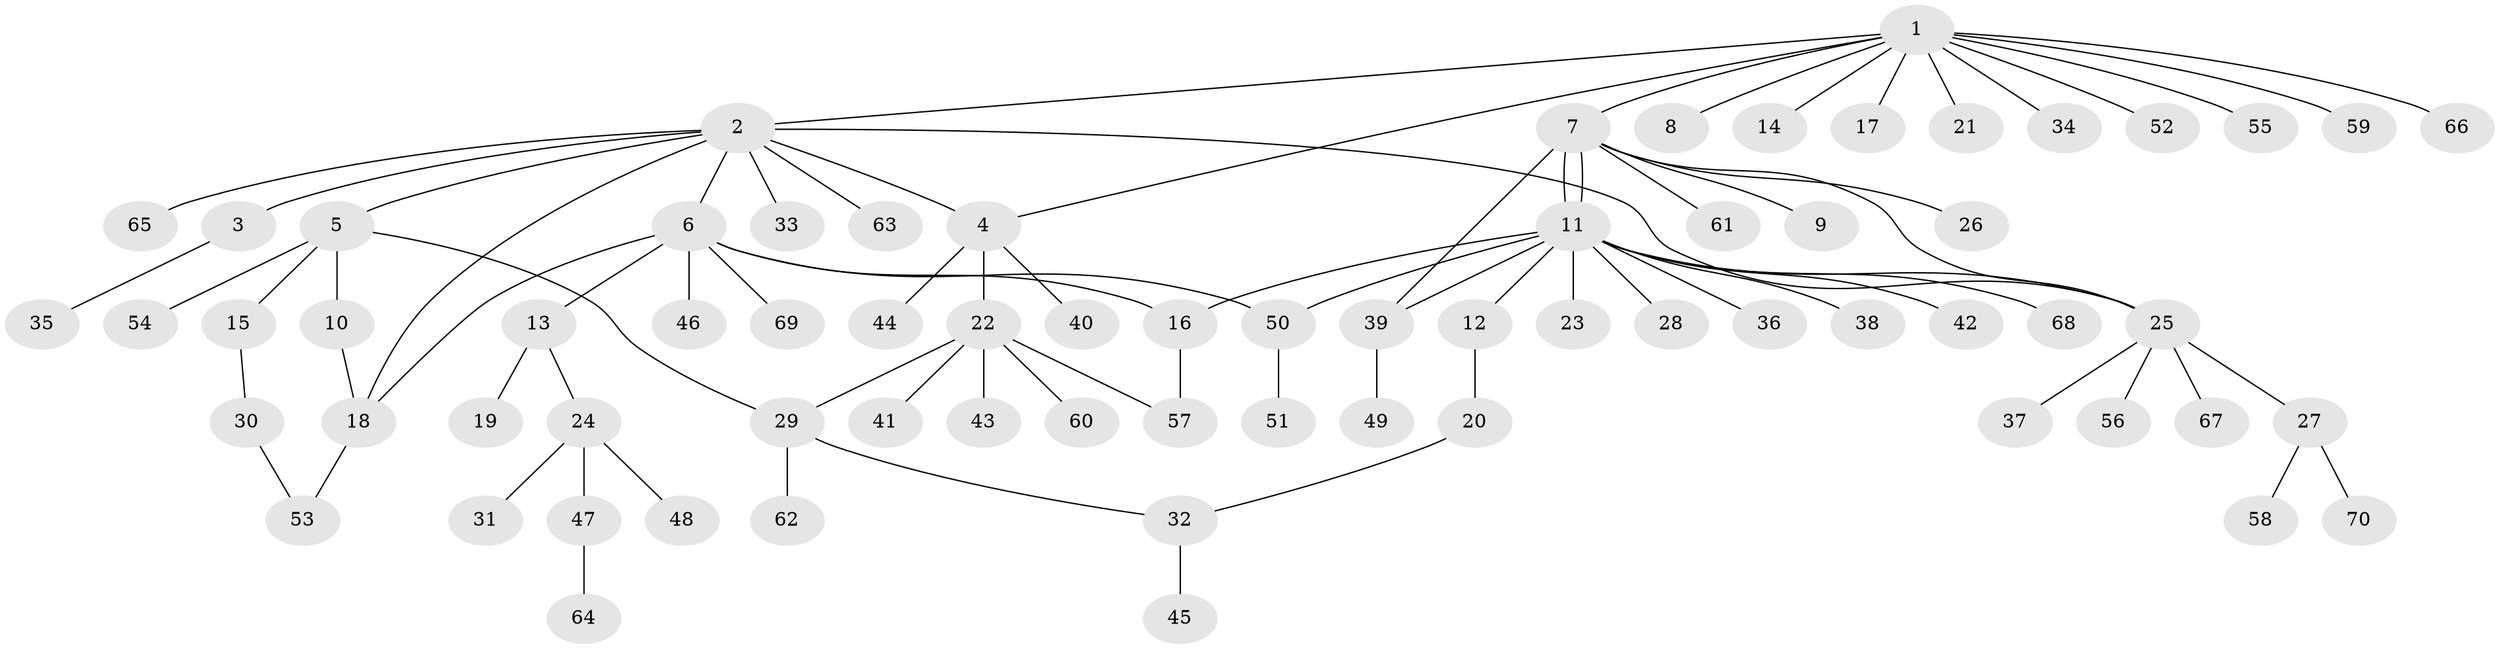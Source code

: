 // coarse degree distribution, {11: 0.0392156862745098, 9: 0.0196078431372549, 1: 0.6666666666666666, 4: 0.0392156862745098, 5: 0.0392156862745098, 8: 0.058823529411764705, 2: 0.0784313725490196, 3: 0.058823529411764705}
// Generated by graph-tools (version 1.1) at 2025/51/02/27/25 19:51:55]
// undirected, 70 vertices, 82 edges
graph export_dot {
graph [start="1"]
  node [color=gray90,style=filled];
  1;
  2;
  3;
  4;
  5;
  6;
  7;
  8;
  9;
  10;
  11;
  12;
  13;
  14;
  15;
  16;
  17;
  18;
  19;
  20;
  21;
  22;
  23;
  24;
  25;
  26;
  27;
  28;
  29;
  30;
  31;
  32;
  33;
  34;
  35;
  36;
  37;
  38;
  39;
  40;
  41;
  42;
  43;
  44;
  45;
  46;
  47;
  48;
  49;
  50;
  51;
  52;
  53;
  54;
  55;
  56;
  57;
  58;
  59;
  60;
  61;
  62;
  63;
  64;
  65;
  66;
  67;
  68;
  69;
  70;
  1 -- 2;
  1 -- 4;
  1 -- 7;
  1 -- 8;
  1 -- 14;
  1 -- 17;
  1 -- 21;
  1 -- 34;
  1 -- 52;
  1 -- 55;
  1 -- 59;
  1 -- 66;
  2 -- 3;
  2 -- 4;
  2 -- 5;
  2 -- 6;
  2 -- 18;
  2 -- 25;
  2 -- 33;
  2 -- 63;
  2 -- 65;
  3 -- 35;
  4 -- 22;
  4 -- 40;
  4 -- 44;
  5 -- 10;
  5 -- 15;
  5 -- 29;
  5 -- 54;
  6 -- 13;
  6 -- 16;
  6 -- 18;
  6 -- 46;
  6 -- 50;
  6 -- 69;
  7 -- 9;
  7 -- 11;
  7 -- 11;
  7 -- 25;
  7 -- 26;
  7 -- 39;
  7 -- 61;
  10 -- 18;
  11 -- 12;
  11 -- 16;
  11 -- 23;
  11 -- 25;
  11 -- 28;
  11 -- 36;
  11 -- 38;
  11 -- 39;
  11 -- 42;
  11 -- 50;
  11 -- 68;
  12 -- 20;
  13 -- 19;
  13 -- 24;
  15 -- 30;
  16 -- 57;
  18 -- 53;
  20 -- 32;
  22 -- 29;
  22 -- 41;
  22 -- 43;
  22 -- 57;
  22 -- 60;
  24 -- 31;
  24 -- 47;
  24 -- 48;
  25 -- 27;
  25 -- 37;
  25 -- 56;
  25 -- 67;
  27 -- 58;
  27 -- 70;
  29 -- 32;
  29 -- 62;
  30 -- 53;
  32 -- 45;
  39 -- 49;
  47 -- 64;
  50 -- 51;
}

